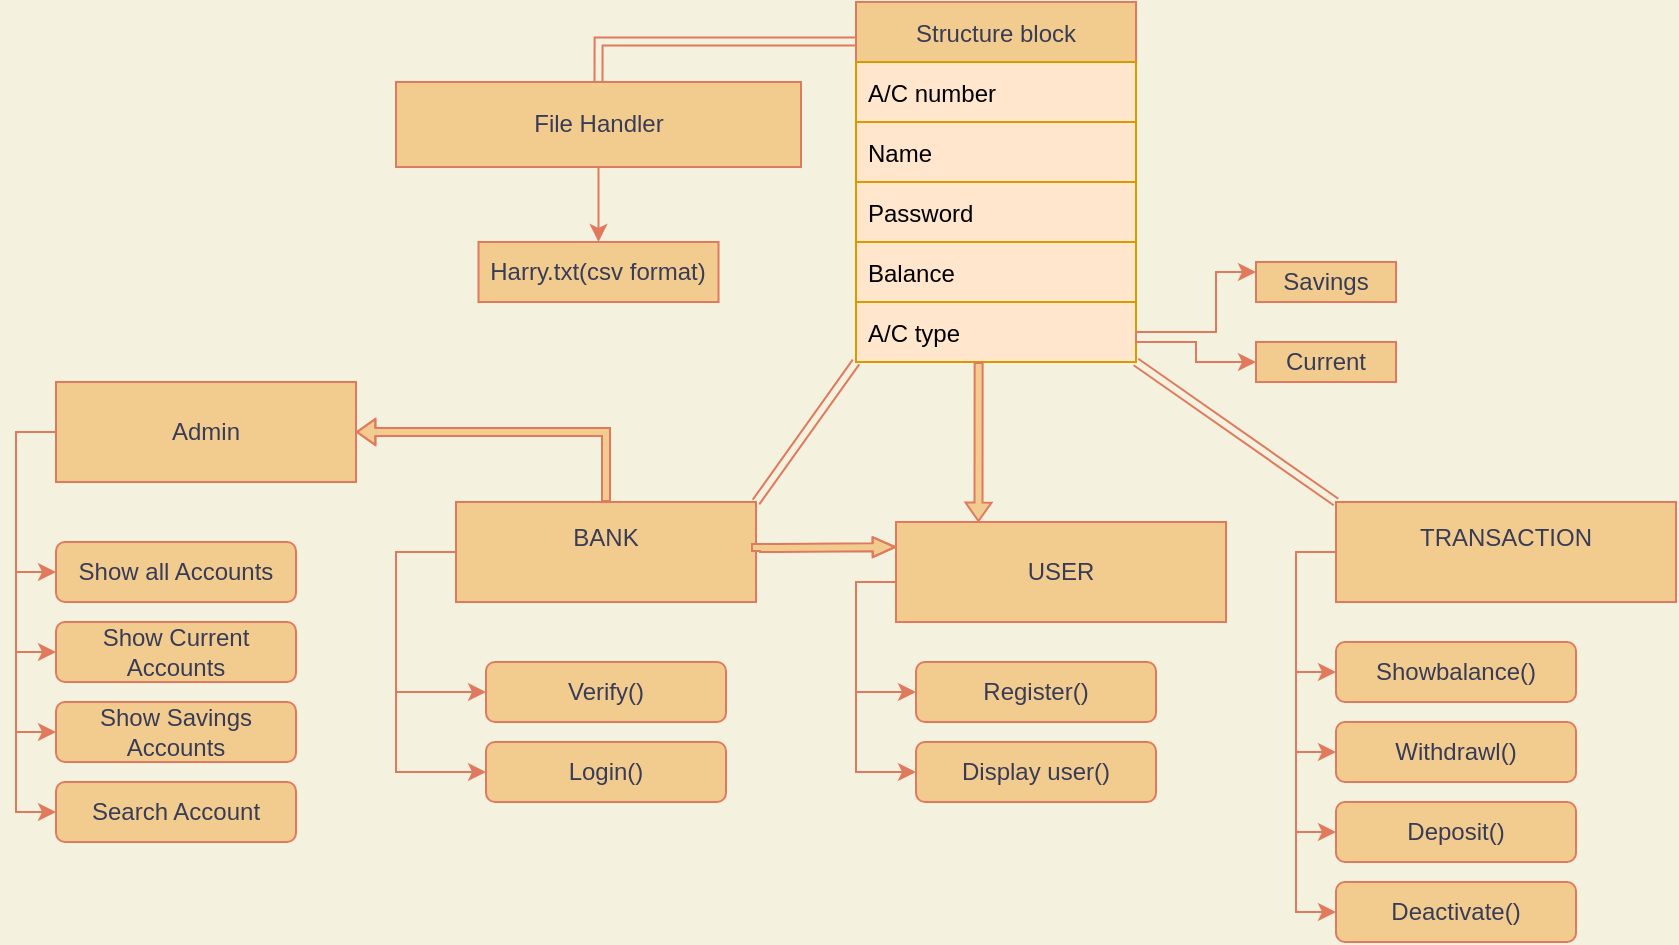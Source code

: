 <mxfile version="20.4.0" type="device" pages="3"><diagram id="QfgDR5w0z5No59B2IELD" name="Page-1"><mxGraphModel dx="2958" dy="1747" grid="1" gridSize="10" guides="1" tooltips="1" connect="1" arrows="1" fold="1" page="1" pageScale="1" pageWidth="1920" pageHeight="1200" background="#F4F1DE" math="0" shadow="0"><root><mxCell id="0"/><mxCell id="1" parent="0"/><mxCell id="abQ3fPHqKsDS61fsT4_w-21" style="edgeStyle=orthogonalEdgeStyle;rounded=0;orthogonalLoop=1;jettySize=auto;html=1;exitX=0;exitY=0.5;exitDx=0;exitDy=0;entryX=0;entryY=0.5;entryDx=0;entryDy=0;labelBackgroundColor=#F4F1DE;strokeColor=#E07A5F;fontColor=#393C56;" parent="1" source="2VpIAgY2lfBcZk4sxMf2-1" target="2VpIAgY2lfBcZk4sxMf2-10" edge="1"><mxGeometry relative="1" as="geometry"><Array as="points"><mxPoint x="-350" y="240"/><mxPoint x="-370" y="240"/><mxPoint x="-370" y="295"/></Array></mxGeometry></mxCell><mxCell id="abQ3fPHqKsDS61fsT4_w-22" style="edgeStyle=orthogonalEdgeStyle;rounded=0;orthogonalLoop=1;jettySize=auto;html=1;entryX=0;entryY=0.5;entryDx=0;entryDy=0;labelBackgroundColor=#F4F1DE;strokeColor=#E07A5F;fontColor=#393C56;" parent="1" source="2VpIAgY2lfBcZk4sxMf2-1" target="2VpIAgY2lfBcZk4sxMf2-11" edge="1"><mxGeometry relative="1" as="geometry"><mxPoint x="-350" y="350" as="targetPoint"/><Array as="points"><mxPoint x="-370" y="240"/><mxPoint x="-370" y="335"/></Array></mxGeometry></mxCell><mxCell id="2VpIAgY2lfBcZk4sxMf2-1" value="USER" style="rounded=0;whiteSpace=wrap;html=1;fillColor=#F2CC8F;strokeColor=#E07A5F;fontColor=#393C56;" parent="1" vertex="1"><mxGeometry x="-350" y="210" width="165" height="50" as="geometry"/></mxCell><mxCell id="abQ3fPHqKsDS61fsT4_w-19" style="edgeStyle=none;rounded=0;orthogonalLoop=1;jettySize=auto;html=1;entryX=0;entryY=0.5;entryDx=0;entryDy=0;labelBackgroundColor=#F4F1DE;strokeColor=#E07A5F;fontColor=#393C56;" parent="1" source="2VpIAgY2lfBcZk4sxMf2-2" target="2VpIAgY2lfBcZk4sxMf2-4" edge="1"><mxGeometry relative="1" as="geometry"><Array as="points"><mxPoint x="-600" y="225"/><mxPoint x="-600" y="295"/></Array></mxGeometry></mxCell><mxCell id="abQ3fPHqKsDS61fsT4_w-20" style="edgeStyle=none;rounded=0;orthogonalLoop=1;jettySize=auto;html=1;entryX=0;entryY=0.5;entryDx=0;entryDy=0;labelBackgroundColor=#F4F1DE;strokeColor=#E07A5F;fontColor=#393C56;" parent="1" source="2VpIAgY2lfBcZk4sxMf2-2" target="2VpIAgY2lfBcZk4sxMf2-5" edge="1"><mxGeometry relative="1" as="geometry"><mxPoint x="-640" y="230" as="targetPoint"/><Array as="points"><mxPoint x="-600" y="225"/><mxPoint x="-600" y="335"/></Array></mxGeometry></mxCell><mxCell id="2ResRqxSdnhPIUBVfk8q-17" style="edgeStyle=orthogonalEdgeStyle;shape=flexArrow;rounded=0;orthogonalLoop=1;jettySize=auto;html=1;exitX=0.5;exitY=0;exitDx=0;exitDy=0;strokeColor=#E07A5F;fontColor=#393C56;fillColor=#F2CC8F;entryX=1;entryY=0.5;entryDx=0;entryDy=0;width=4;endSize=2.73;endWidth=8;" parent="1" source="2VpIAgY2lfBcZk4sxMf2-2" target="2ResRqxSdnhPIUBVfk8q-18" edge="1"><mxGeometry relative="1" as="geometry"><mxPoint x="-590" y="180" as="targetPoint"/><Array as="points"><mxPoint x="-495" y="165"/></Array></mxGeometry></mxCell><mxCell id="2VpIAgY2lfBcZk4sxMf2-2" value="BANK&lt;br&gt;&lt;br&gt;" style="rounded=0;whiteSpace=wrap;html=1;fillColor=#F2CC8F;strokeColor=#E07A5F;fontColor=#393C56;" parent="1" vertex="1"><mxGeometry x="-570" y="200" width="150" height="50" as="geometry"/></mxCell><mxCell id="2ResRqxSdnhPIUBVfk8q-10" style="edgeStyle=orthogonalEdgeStyle;rounded=0;orthogonalLoop=1;jettySize=auto;html=1;entryX=0;entryY=0.5;entryDx=0;entryDy=0;strokeColor=#E07A5F;fontColor=#393C56;fillColor=#F2CC8F;" parent="1" source="2VpIAgY2lfBcZk4sxMf2-3" target="2VpIAgY2lfBcZk4sxMf2-9" edge="1"><mxGeometry relative="1" as="geometry"><Array as="points"><mxPoint x="-150" y="225"/><mxPoint x="-150" y="405"/></Array></mxGeometry></mxCell><mxCell id="2ResRqxSdnhPIUBVfk8q-11" style="edgeStyle=orthogonalEdgeStyle;rounded=0;orthogonalLoop=1;jettySize=auto;html=1;entryX=0;entryY=0.5;entryDx=0;entryDy=0;strokeColor=#E07A5F;fontColor=#393C56;fillColor=#F2CC8F;" parent="1" source="2VpIAgY2lfBcZk4sxMf2-3" target="2VpIAgY2lfBcZk4sxMf2-6" edge="1"><mxGeometry relative="1" as="geometry"><Array as="points"><mxPoint x="-150" y="225"/><mxPoint x="-150" y="285"/></Array></mxGeometry></mxCell><mxCell id="2ResRqxSdnhPIUBVfk8q-12" style="edgeStyle=orthogonalEdgeStyle;rounded=0;orthogonalLoop=1;jettySize=auto;html=1;entryX=0;entryY=0.5;entryDx=0;entryDy=0;strokeColor=#E07A5F;fontColor=#393C56;fillColor=#F2CC8F;" parent="1" source="2VpIAgY2lfBcZk4sxMf2-3" target="2VpIAgY2lfBcZk4sxMf2-7" edge="1"><mxGeometry relative="1" as="geometry"><Array as="points"><mxPoint x="-150" y="225"/><mxPoint x="-150" y="325"/></Array></mxGeometry></mxCell><mxCell id="2ResRqxSdnhPIUBVfk8q-13" style="edgeStyle=orthogonalEdgeStyle;rounded=0;orthogonalLoop=1;jettySize=auto;html=1;entryX=0;entryY=0.5;entryDx=0;entryDy=0;strokeColor=#E07A5F;fontColor=#393C56;fillColor=#F2CC8F;" parent="1" source="2VpIAgY2lfBcZk4sxMf2-3" target="2VpIAgY2lfBcZk4sxMf2-8" edge="1"><mxGeometry relative="1" as="geometry"><Array as="points"><mxPoint x="-150" y="225"/><mxPoint x="-150" y="365"/></Array></mxGeometry></mxCell><mxCell id="2VpIAgY2lfBcZk4sxMf2-3" value="TRANSACTION&lt;br&gt;&lt;br&gt;" style="rounded=0;whiteSpace=wrap;html=1;fillColor=#F2CC8F;strokeColor=#E07A5F;fontColor=#393C56;" parent="1" vertex="1"><mxGeometry x="-130" y="200" width="170" height="50" as="geometry"/></mxCell><mxCell id="2VpIAgY2lfBcZk4sxMf2-4" value="Verify()" style="rounded=1;whiteSpace=wrap;html=1;fillColor=#F2CC8F;strokeColor=#E07A5F;fontColor=#393C56;" parent="1" vertex="1"><mxGeometry x="-555" y="280" width="120" height="30" as="geometry"/></mxCell><mxCell id="2VpIAgY2lfBcZk4sxMf2-5" value="Login()" style="rounded=1;whiteSpace=wrap;html=1;fillColor=#F2CC8F;strokeColor=#E07A5F;fontColor=#393C56;" parent="1" vertex="1"><mxGeometry x="-555" y="320" width="120" height="30" as="geometry"/></mxCell><mxCell id="2VpIAgY2lfBcZk4sxMf2-6" value="Showbalance()" style="rounded=1;whiteSpace=wrap;html=1;fillColor=#F2CC8F;strokeColor=#E07A5F;fontColor=#393C56;" parent="1" vertex="1"><mxGeometry x="-130" y="270" width="120" height="30" as="geometry"/></mxCell><mxCell id="2VpIAgY2lfBcZk4sxMf2-7" value="Withdrawl()" style="rounded=1;whiteSpace=wrap;html=1;fillColor=#F2CC8F;strokeColor=#E07A5F;fontColor=#393C56;" parent="1" vertex="1"><mxGeometry x="-130" y="310" width="120" height="30" as="geometry"/></mxCell><mxCell id="2VpIAgY2lfBcZk4sxMf2-8" value="Deposit()" style="rounded=1;whiteSpace=wrap;html=1;fillColor=#F2CC8F;strokeColor=#E07A5F;fontColor=#393C56;" parent="1" vertex="1"><mxGeometry x="-130" y="350" width="120" height="30" as="geometry"/></mxCell><mxCell id="2VpIAgY2lfBcZk4sxMf2-9" value="Deactivate()" style="rounded=1;whiteSpace=wrap;html=1;fillColor=#F2CC8F;strokeColor=#E07A5F;fontColor=#393C56;" parent="1" vertex="1"><mxGeometry x="-130" y="390" width="120" height="30" as="geometry"/></mxCell><mxCell id="2VpIAgY2lfBcZk4sxMf2-10" value="Register()" style="rounded=1;whiteSpace=wrap;html=1;fillColor=#F2CC8F;strokeColor=#E07A5F;fontColor=#393C56;" parent="1" vertex="1"><mxGeometry x="-340" y="280" width="120" height="30" as="geometry"/></mxCell><mxCell id="2VpIAgY2lfBcZk4sxMf2-11" value="Display user()" style="shape=rectangle;rounded=1;whiteSpace=wrap;html=1;fillColor=#F2CC8F;strokeColor=#E07A5F;fontColor=#393C56;" parent="1" vertex="1"><mxGeometry x="-340" y="320" width="120" height="30" as="geometry"/></mxCell><mxCell id="abQ3fPHqKsDS61fsT4_w-15" value="" style="shape=link;html=1;rounded=0;exitX=1;exitY=0;exitDx=0;exitDy=0;labelBackgroundColor=#F4F1DE;strokeColor=#E07A5F;fontColor=#393C56;entryX=0;entryY=1;entryDx=0;entryDy=0;entryPerimeter=0;" parent="1" source="2VpIAgY2lfBcZk4sxMf2-2" target="abQ3fPHqKsDS61fsT4_w-47" edge="1"><mxGeometry width="100" relative="1" as="geometry"><mxPoint x="-480" y="170" as="sourcePoint"/><mxPoint x="-345.897" y="60" as="targetPoint"/></mxGeometry></mxCell><mxCell id="abQ3fPHqKsDS61fsT4_w-16" value="" style="shape=link;html=1;rounded=0;entryX=0;entryY=0;entryDx=0;entryDy=0;labelBackgroundColor=#F4F1DE;strokeColor=#E07A5F;fontColor=#393C56;" parent="1" target="2VpIAgY2lfBcZk4sxMf2-3" edge="1"><mxGeometry width="100" relative="1" as="geometry"><mxPoint x="-230" y="130" as="sourcePoint"/><mxPoint x="-300" y="190" as="targetPoint"/></mxGeometry></mxCell><mxCell id="abQ3fPHqKsDS61fsT4_w-28" value="Structure block" style="swimlane;fontStyle=0;childLayout=stackLayout;horizontal=1;startSize=30;horizontalStack=0;resizeParent=1;resizeParentMax=0;resizeLast=0;collapsible=1;marginBottom=0;strokeColor=#E07A5F;fontColor=#393C56;fillColor=#F2CC8F;" parent="1" vertex="1"><mxGeometry x="-370" y="-50" width="140" height="180" as="geometry"><mxRectangle x="-260" y="-20" width="120" height="30" as="alternateBounds"/></mxGeometry></mxCell><mxCell id="abQ3fPHqKsDS61fsT4_w-29" value="A/C number" style="text;strokeColor=#d79b00;fillColor=#ffe6cc;align=left;verticalAlign=middle;spacingLeft=4;spacingRight=4;overflow=hidden;points=[[0,0.5],[1,0.5]];portConstraint=eastwest;rotatable=0;strokeWidth=1;" parent="abQ3fPHqKsDS61fsT4_w-28" vertex="1"><mxGeometry y="30" width="140" height="30" as="geometry"/></mxCell><mxCell id="abQ3fPHqKsDS61fsT4_w-30" value="Name" style="text;align=left;verticalAlign=middle;spacingLeft=4;spacingRight=4;overflow=hidden;points=[[0,0.5],[1,0.5]];portConstraint=eastwest;rotatable=0;strokeColor=#d79b00;fillColor=#ffe6cc;" parent="abQ3fPHqKsDS61fsT4_w-28" vertex="1"><mxGeometry y="60" width="140" height="30" as="geometry"/></mxCell><mxCell id="abQ3fPHqKsDS61fsT4_w-31" value="Password" style="text;align=left;verticalAlign=middle;spacingLeft=4;spacingRight=4;overflow=hidden;points=[[0,0.5],[1,0.5]];portConstraint=eastwest;rotatable=0;strokeColor=#d79b00;fillColor=#ffe6cc;" parent="abQ3fPHqKsDS61fsT4_w-28" vertex="1"><mxGeometry y="90" width="140" height="30" as="geometry"/></mxCell><mxCell id="abQ3fPHqKsDS61fsT4_w-46" value="Balance" style="text;align=left;verticalAlign=middle;spacingLeft=4;spacingRight=4;overflow=hidden;points=[[0,0.5],[1,0.5]];portConstraint=eastwest;rotatable=0;strokeColor=#d79b00;fillColor=#ffe6cc;" parent="abQ3fPHqKsDS61fsT4_w-28" vertex="1"><mxGeometry y="120" width="140" height="30" as="geometry"/></mxCell><mxCell id="abQ3fPHqKsDS61fsT4_w-47" value="A/C type" style="text;align=left;verticalAlign=middle;spacingLeft=4;spacingRight=4;overflow=hidden;points=[[0,0.5],[1,0.5]];portConstraint=eastwest;rotatable=0;strokeWidth=1;strokeColor=#d79b00;fillColor=#ffe6cc;glass=0;gradientColor=none;gradientDirection=north;fillStyle=auto;" parent="abQ3fPHqKsDS61fsT4_w-28" vertex="1"><mxGeometry y="150" width="140" height="30" as="geometry"/></mxCell><mxCell id="abQ3fPHqKsDS61fsT4_w-48" style="edgeStyle=orthogonalEdgeStyle;rounded=0;orthogonalLoop=1;jettySize=auto;html=1;strokeColor=#E07A5F;fontColor=#393C56;fillColor=#F2CC8F;labelBackgroundColor=#F4F1DE;" parent="1" source="abQ3fPHqKsDS61fsT4_w-47" target="abQ3fPHqKsDS61fsT4_w-49" edge="1"><mxGeometry relative="1" as="geometry"><mxPoint x="-100" y="30" as="targetPoint"/><Array as="points"><mxPoint x="-190" y="115"/><mxPoint x="-190" y="85"/></Array></mxGeometry></mxCell><mxCell id="abQ3fPHqKsDS61fsT4_w-49" value="Savings" style="rounded=0;whiteSpace=wrap;html=1;strokeColor=#E07A5F;fontColor=#393C56;fillColor=#F2CC8F;" parent="1" vertex="1"><mxGeometry x="-170" y="80" width="70" height="20" as="geometry"/></mxCell><mxCell id="abQ3fPHqKsDS61fsT4_w-50" style="edgeStyle=orthogonalEdgeStyle;rounded=0;orthogonalLoop=1;jettySize=auto;html=1;exitX=1;exitY=0.5;exitDx=0;exitDy=0;strokeColor=#E07A5F;fontColor=#393C56;fillColor=#F2CC8F;labelBackgroundColor=#F4F1DE;entryX=0;entryY=0.5;entryDx=0;entryDy=0;" parent="1" source="abQ3fPHqKsDS61fsT4_w-47" target="abQ3fPHqKsDS61fsT4_w-51" edge="1"><mxGeometry relative="1" as="geometry"><mxPoint x="-150" y="140" as="targetPoint"/><Array as="points"><mxPoint x="-230" y="120"/><mxPoint x="-200" y="120"/><mxPoint x="-200" y="130"/></Array></mxGeometry></mxCell><mxCell id="abQ3fPHqKsDS61fsT4_w-51" value="Current" style="rounded=0;whiteSpace=wrap;html=1;strokeColor=#E07A5F;fontColor=#393C56;fillColor=#F2CC8F;" parent="1" vertex="1"><mxGeometry x="-170" y="120" width="70" height="20" as="geometry"/></mxCell><mxCell id="2ResRqxSdnhPIUBVfk8q-7" style="shape=link;rounded=0;orthogonalLoop=1;jettySize=auto;html=1;entryX=0;entryY=0.11;entryDx=0;entryDy=0;entryPerimeter=0;strokeColor=#E07A5F;fontColor=#393C56;fillColor=#F2CC8F;labelBackgroundColor=#F4F1DE;exitX=0.5;exitY=0;exitDx=0;exitDy=0;edgeStyle=orthogonalEdgeStyle;" parent="1" source="2ResRqxSdnhPIUBVfk8q-2" target="abQ3fPHqKsDS61fsT4_w-28" edge="1"><mxGeometry relative="1" as="geometry"><Array as="points"><mxPoint x="-499" y="-30"/></Array><mxPoint x="-510" y="-30" as="sourcePoint"/></mxGeometry></mxCell><mxCell id="2ResRqxSdnhPIUBVfk8q-9" style="edgeStyle=orthogonalEdgeStyle;rounded=0;orthogonalLoop=1;jettySize=auto;html=1;entryX=0.5;entryY=0;entryDx=0;entryDy=0;strokeColor=#E07A5F;fontColor=#393C56;fillColor=#F2CC8F;" parent="1" source="2ResRqxSdnhPIUBVfk8q-2" target="2ResRqxSdnhPIUBVfk8q-4" edge="1"><mxGeometry relative="1" as="geometry"/></mxCell><mxCell id="2ResRqxSdnhPIUBVfk8q-2" value="File Handler" style="rounded=0;whiteSpace=wrap;html=1;fillColor=#F2CC8F;strokeColor=#E07A5F;fontColor=#393C56;" parent="1" vertex="1"><mxGeometry x="-600" y="-10" width="202.5" height="42.5" as="geometry"/></mxCell><mxCell id="2ResRqxSdnhPIUBVfk8q-4" value="Harry.txt(csv format)" style="rounded=0;whiteSpace=wrap;html=1;strokeColor=#E07A5F;fontColor=#393C56;fillColor=#F2CC8F;" parent="1" vertex="1"><mxGeometry x="-558.75" y="70" width="120" height="30" as="geometry"/></mxCell><mxCell id="2ResRqxSdnhPIUBVfk8q-25" style="edgeStyle=orthogonalEdgeStyle;rounded=0;orthogonalLoop=1;jettySize=auto;html=1;exitX=0;exitY=0.5;exitDx=0;exitDy=0;entryX=0;entryY=0.5;entryDx=0;entryDy=0;strokeColor=#E07A5F;fontColor=#393C56;fillColor=#F2CC8F;" parent="1" source="2ResRqxSdnhPIUBVfk8q-18" target="2ResRqxSdnhPIUBVfk8q-21" edge="1"><mxGeometry relative="1" as="geometry"/></mxCell><mxCell id="2ResRqxSdnhPIUBVfk8q-26" style="edgeStyle=orthogonalEdgeStyle;rounded=0;orthogonalLoop=1;jettySize=auto;html=1;entryX=0;entryY=0.5;entryDx=0;entryDy=0;strokeColor=#E07A5F;fontColor=#393C56;fillColor=#F2CC8F;" parent="1" source="2ResRqxSdnhPIUBVfk8q-18" target="2ResRqxSdnhPIUBVfk8q-22" edge="1"><mxGeometry relative="1" as="geometry"><Array as="points"><mxPoint x="-790" y="165"/><mxPoint x="-790" y="275"/></Array></mxGeometry></mxCell><mxCell id="2ResRqxSdnhPIUBVfk8q-27" style="edgeStyle=orthogonalEdgeStyle;rounded=0;orthogonalLoop=1;jettySize=auto;html=1;entryX=0;entryY=0.5;entryDx=0;entryDy=0;strokeColor=#E07A5F;fontColor=#393C56;fillColor=#F2CC8F;" parent="1" source="2ResRqxSdnhPIUBVfk8q-18" target="2ResRqxSdnhPIUBVfk8q-23" edge="1"><mxGeometry relative="1" as="geometry"><Array as="points"><mxPoint x="-790" y="165"/><mxPoint x="-790" y="315"/></Array></mxGeometry></mxCell><mxCell id="2ResRqxSdnhPIUBVfk8q-28" style="edgeStyle=orthogonalEdgeStyle;rounded=0;orthogonalLoop=1;jettySize=auto;html=1;entryX=0;entryY=0.5;entryDx=0;entryDy=0;strokeColor=#E07A5F;fontColor=#393C56;fillColor=#F2CC8F;" parent="1" source="2ResRqxSdnhPIUBVfk8q-18" target="2ResRqxSdnhPIUBVfk8q-24" edge="1"><mxGeometry relative="1" as="geometry"><Array as="points"><mxPoint x="-790" y="165"/><mxPoint x="-790" y="355"/></Array></mxGeometry></mxCell><mxCell id="2ResRqxSdnhPIUBVfk8q-18" value="Admin" style="rounded=0;whiteSpace=wrap;html=1;strokeColor=#E07A5F;fontColor=#393C56;fillColor=#F2CC8F;" parent="1" vertex="1"><mxGeometry x="-770" y="140" width="150" height="50" as="geometry"/></mxCell><mxCell id="2ResRqxSdnhPIUBVfk8q-21" value="Show all Accounts" style="rounded=1;whiteSpace=wrap;html=1;strokeColor=#E07A5F;fontColor=#393C56;fillColor=#F2CC8F;" parent="1" vertex="1"><mxGeometry x="-770" y="220" width="120" height="30" as="geometry"/></mxCell><mxCell id="2ResRqxSdnhPIUBVfk8q-22" value="Show Current Accounts" style="rounded=1;whiteSpace=wrap;html=1;strokeColor=#E07A5F;fontColor=#393C56;fillColor=#F2CC8F;" parent="1" vertex="1"><mxGeometry x="-770" y="260" width="120" height="30" as="geometry"/></mxCell><mxCell id="2ResRqxSdnhPIUBVfk8q-23" value="Show Savings Accounts" style="rounded=1;whiteSpace=wrap;html=1;strokeColor=#E07A5F;fontColor=#393C56;fillColor=#F2CC8F;" parent="1" vertex="1"><mxGeometry x="-770" y="300" width="120" height="30" as="geometry"/></mxCell><mxCell id="2ResRqxSdnhPIUBVfk8q-24" value="Search Account" style="rounded=1;whiteSpace=wrap;html=1;strokeColor=#E07A5F;fontColor=#393C56;fillColor=#F2CC8F;" parent="1" vertex="1"><mxGeometry x="-770" y="340" width="120" height="30" as="geometry"/></mxCell><mxCell id="epSouBTX8qyDpxSS5RX8-2" style="edgeStyle=orthogonalEdgeStyle;shape=flexArrow;rounded=0;orthogonalLoop=1;jettySize=auto;html=1;strokeColor=#E07A5F;fontColor=#393C56;fillColor=#F2CC8F;entryX=0;entryY=0.25;entryDx=0;entryDy=0;width=4;endSize=3.39;endWidth=5;exitX=1;exitY=0.5;exitDx=0;exitDy=0;" parent="1" source="2VpIAgY2lfBcZk4sxMf2-2" target="2VpIAgY2lfBcZk4sxMf2-1" edge="1"><mxGeometry relative="1" as="geometry"><mxPoint x="-522.5" y="410" as="targetPoint"/><Array as="points"><mxPoint x="-420" y="223"/><mxPoint x="-410" y="223"/></Array><mxPoint x="-430" y="223" as="sourcePoint"/></mxGeometry></mxCell><mxCell id="epSouBTX8qyDpxSS5RX8-5" style="edgeStyle=orthogonalEdgeStyle;shape=flexArrow;rounded=0;orthogonalLoop=1;jettySize=auto;html=1;strokeColor=#E07A5F;fontColor=#393C56;fillColor=#F2CC8F;entryX=0.25;entryY=0;entryDx=0;entryDy=0;width=4;endSize=2.73;endWidth=8;exitX=0.438;exitY=1;exitDx=0;exitDy=0;exitPerimeter=0;" parent="1" source="abQ3fPHqKsDS61fsT4_w-47" target="2VpIAgY2lfBcZk4sxMf2-1" edge="1"><mxGeometry relative="1" as="geometry"><mxPoint x="-860" y="60" as="targetPoint"/><Array as="points"/><mxPoint x="-290" y="170" as="sourcePoint"/></mxGeometry></mxCell></root></mxGraphModel></diagram><diagram id="MjIy9stSz2LK4jqqJ2JZ" name="Page-2"><mxGraphModel dx="2958" dy="1747" grid="1" gridSize="10" guides="1" tooltips="1" connect="1" arrows="1" fold="1" page="1" pageScale="1" pageWidth="1920" pageHeight="1200" background="#DAD2D8" math="0" shadow="0"><root><mxCell id="0"/><mxCell id="1" parent="0"/><mxCell id="PjGxTymGWGZ8W_fpK_3r-1" style="edgeStyle=orthogonalEdgeStyle;orthogonalLoop=1;jettySize=auto;html=1;exitX=-0.005;exitY=0.601;exitDx=0;exitDy=0;entryX=0;entryY=0.5;entryDx=0;entryDy=0;labelBackgroundColor=#DAD2D8;strokeColor=#A8201A;fontColor=#143642;rounded=0;curved=1;exitPerimeter=0;" parent="1" source="PjGxTymGWGZ8W_fpK_3r-3" target="PjGxTymGWGZ8W_fpK_3r-19" edge="1"><mxGeometry relative="1" as="geometry"><Array as="points"><mxPoint x="-360" y="230"/><mxPoint x="-360" y="285"/></Array></mxGeometry></mxCell><mxCell id="PjGxTymGWGZ8W_fpK_3r-2" style="edgeStyle=orthogonalEdgeStyle;orthogonalLoop=1;jettySize=auto;html=1;entryX=0;entryY=0.5;entryDx=0;entryDy=0;labelBackgroundColor=#DAD2D8;strokeColor=#A8201A;fontColor=#143642;rounded=0;curved=1;exitX=-0.012;exitY=0.595;exitDx=0;exitDy=0;exitPerimeter=0;" parent="1" source="PjGxTymGWGZ8W_fpK_3r-3" target="PjGxTymGWGZ8W_fpK_3r-20" edge="1"><mxGeometry relative="1" as="geometry"><mxPoint x="-340" y="340" as="targetPoint"/><Array as="points"><mxPoint x="-360" y="230"/><mxPoint x="-360" y="325"/></Array><mxPoint x="-370" y="240" as="sourcePoint"/></mxGeometry></mxCell><mxCell id="PjGxTymGWGZ8W_fpK_3r-3" value="USER" style="whiteSpace=wrap;html=1;fillColor=#FAE5C7;strokeColor=#0F8B8D;fontColor=#143642;" parent="1" vertex="1"><mxGeometry x="-340" y="200" width="165" height="50" as="geometry"/></mxCell><mxCell id="PjGxTymGWGZ8W_fpK_3r-4" style="edgeStyle=none;orthogonalLoop=1;jettySize=auto;html=1;entryX=0;entryY=0.5;entryDx=0;entryDy=0;labelBackgroundColor=#DAD2D8;strokeColor=#A8201A;fontColor=#143642;rounded=0;curved=1;" parent="1" source="PjGxTymGWGZ8W_fpK_3r-7" target="PjGxTymGWGZ8W_fpK_3r-13" edge="1"><mxGeometry relative="1" as="geometry"><Array as="points"><mxPoint x="-590" y="215"/><mxPoint x="-590" y="285"/></Array></mxGeometry></mxCell><mxCell id="PjGxTymGWGZ8W_fpK_3r-5" style="edgeStyle=none;orthogonalLoop=1;jettySize=auto;html=1;entryX=0;entryY=0.5;entryDx=0;entryDy=0;labelBackgroundColor=#DAD2D8;strokeColor=#A8201A;fontColor=#143642;rounded=0;curved=1;" parent="1" source="PjGxTymGWGZ8W_fpK_3r-7" target="PjGxTymGWGZ8W_fpK_3r-14" edge="1"><mxGeometry relative="1" as="geometry"><mxPoint x="-630" y="220" as="targetPoint"/><Array as="points"><mxPoint x="-590" y="215"/><mxPoint x="-590" y="325"/></Array></mxGeometry></mxCell><mxCell id="PjGxTymGWGZ8W_fpK_3r-6" style="edgeStyle=orthogonalEdgeStyle;shape=flexArrow;orthogonalLoop=1;jettySize=auto;html=1;exitX=0.5;exitY=0;exitDx=0;exitDy=0;strokeColor=#A8201A;fontColor=#143642;fillColor=#FAE5C7;entryX=1;entryY=0.5;entryDx=0;entryDy=0;width=4;endSize=2.73;endWidth=8;labelBackgroundColor=#DAD2D8;rounded=0;curved=1;" parent="1" source="PjGxTymGWGZ8W_fpK_3r-7" target="PjGxTymGWGZ8W_fpK_3r-41" edge="1"><mxGeometry relative="1" as="geometry"><mxPoint x="-580" y="170" as="targetPoint"/><Array as="points"><mxPoint x="-485" y="155"/></Array></mxGeometry></mxCell><mxCell id="PjGxTymGWGZ8W_fpK_3r-7" value="BANK&lt;br&gt;&lt;br&gt;" style="whiteSpace=wrap;html=1;fillColor=#FAE5C7;strokeColor=#0F8B8D;fontColor=#143642;" parent="1" vertex="1"><mxGeometry x="-560" y="200" width="150" height="50" as="geometry"/></mxCell><mxCell id="PjGxTymGWGZ8W_fpK_3r-8" style="edgeStyle=orthogonalEdgeStyle;orthogonalLoop=1;jettySize=auto;html=1;entryX=0;entryY=0.5;entryDx=0;entryDy=0;strokeColor=#A8201A;fontColor=#143642;fillColor=#FAE5C7;labelBackgroundColor=#DAD2D8;rounded=0;curved=1;" parent="1" source="PjGxTymGWGZ8W_fpK_3r-12" target="PjGxTymGWGZ8W_fpK_3r-18" edge="1"><mxGeometry relative="1" as="geometry"><Array as="points"><mxPoint x="-140" y="215"/><mxPoint x="-140" y="395"/></Array></mxGeometry></mxCell><mxCell id="PjGxTymGWGZ8W_fpK_3r-9" style="edgeStyle=orthogonalEdgeStyle;orthogonalLoop=1;jettySize=auto;html=1;entryX=0;entryY=0.5;entryDx=0;entryDy=0;strokeColor=#A8201A;fontColor=#143642;fillColor=#FAE5C7;labelBackgroundColor=#DAD2D8;rounded=0;curved=1;" parent="1" source="PjGxTymGWGZ8W_fpK_3r-12" target="PjGxTymGWGZ8W_fpK_3r-15" edge="1"><mxGeometry relative="1" as="geometry"><Array as="points"><mxPoint x="-140" y="215"/><mxPoint x="-140" y="275"/></Array></mxGeometry></mxCell><mxCell id="PjGxTymGWGZ8W_fpK_3r-10" style="edgeStyle=orthogonalEdgeStyle;orthogonalLoop=1;jettySize=auto;html=1;entryX=0;entryY=0.5;entryDx=0;entryDy=0;strokeColor=#A8201A;fontColor=#143642;fillColor=#FAE5C7;labelBackgroundColor=#DAD2D8;rounded=0;curved=1;" parent="1" source="PjGxTymGWGZ8W_fpK_3r-12" target="PjGxTymGWGZ8W_fpK_3r-16" edge="1"><mxGeometry relative="1" as="geometry"><Array as="points"><mxPoint x="-140" y="215"/><mxPoint x="-140" y="315"/></Array></mxGeometry></mxCell><mxCell id="PjGxTymGWGZ8W_fpK_3r-11" style="edgeStyle=orthogonalEdgeStyle;orthogonalLoop=1;jettySize=auto;html=1;entryX=0;entryY=0.5;entryDx=0;entryDy=0;strokeColor=#A8201A;fontColor=#143642;fillColor=#FAE5C7;labelBackgroundColor=#DAD2D8;rounded=0;curved=1;exitX=0;exitY=0.5;exitDx=0;exitDy=0;" parent="1" source="PjGxTymGWGZ8W_fpK_3r-12" target="PjGxTymGWGZ8W_fpK_3r-17" edge="1"><mxGeometry relative="1" as="geometry"/></mxCell><mxCell id="PjGxTymGWGZ8W_fpK_3r-12" value="TRANSACTION&lt;br&gt;&lt;br&gt;" style="whiteSpace=wrap;html=1;fillColor=#FAE5C7;strokeColor=#0F8B8D;fontColor=#143642;" parent="1" vertex="1"><mxGeometry x="-120" y="190" width="170" height="50" as="geometry"/></mxCell><mxCell id="PjGxTymGWGZ8W_fpK_3r-13" value="Verify()" style="whiteSpace=wrap;html=1;fillColor=#FAE5C7;strokeColor=#0F8B8D;fontColor=#143642;" parent="1" vertex="1"><mxGeometry x="-545" y="270" width="120" height="30" as="geometry"/></mxCell><mxCell id="PjGxTymGWGZ8W_fpK_3r-14" value="Login()" style="whiteSpace=wrap;html=1;fillColor=#FAE5C7;strokeColor=#0F8B8D;fontColor=#143642;" parent="1" vertex="1"><mxGeometry x="-545" y="310" width="120" height="30" as="geometry"/></mxCell><mxCell id="PjGxTymGWGZ8W_fpK_3r-15" value="Showbalance()" style="whiteSpace=wrap;html=1;fillColor=#FAE5C7;strokeColor=#0F8B8D;fontColor=#143642;" parent="1" vertex="1"><mxGeometry x="-120" y="260" width="120" height="30" as="geometry"/></mxCell><mxCell id="PjGxTymGWGZ8W_fpK_3r-16" value="Withdrawl()" style="whiteSpace=wrap;html=1;fillColor=#FAE5C7;strokeColor=#0F8B8D;fontColor=#143642;" parent="1" vertex="1"><mxGeometry x="-120" y="300" width="120" height="30" as="geometry"/></mxCell><mxCell id="PjGxTymGWGZ8W_fpK_3r-17" value="Deposit()" style="whiteSpace=wrap;html=1;fillColor=#FAE5C7;strokeColor=#0F8B8D;fontColor=#143642;" parent="1" vertex="1"><mxGeometry x="-120" y="340" width="120" height="30" as="geometry"/></mxCell><mxCell id="PjGxTymGWGZ8W_fpK_3r-18" value="Deactivate()" style="whiteSpace=wrap;html=1;fillColor=#FAE5C7;strokeColor=#0F8B8D;fontColor=#143642;" parent="1" vertex="1"><mxGeometry x="-120" y="380" width="120" height="30" as="geometry"/></mxCell><mxCell id="PjGxTymGWGZ8W_fpK_3r-19" value="Register()" style="whiteSpace=wrap;html=1;fillColor=#FAE5C7;strokeColor=#0F8B8D;fontColor=#143642;" parent="1" vertex="1"><mxGeometry x="-330" y="270" width="120" height="30" as="geometry"/></mxCell><mxCell id="PjGxTymGWGZ8W_fpK_3r-20" value="Display user()" style="shape=rectangle;whiteSpace=wrap;html=1;fillColor=#FAE5C7;strokeColor=#0F8B8D;fontColor=#143642;" parent="1" vertex="1"><mxGeometry x="-330" y="310" width="120" height="30" as="geometry"/></mxCell><mxCell id="PjGxTymGWGZ8W_fpK_3r-21" value="" style="shape=link;html=1;exitX=1;exitY=0;exitDx=0;exitDy=0;labelBackgroundColor=#DAD2D8;strokeColor=#A8201A;fontColor=#143642;entryX=0;entryY=1;entryDx=0;entryDy=0;entryPerimeter=0;rounded=0;curved=1;" parent="1" source="PjGxTymGWGZ8W_fpK_3r-7" target="PjGxTymGWGZ8W_fpK_3r-28" edge="1"><mxGeometry width="100" relative="1" as="geometry"><mxPoint x="-470" y="160" as="sourcePoint"/><mxPoint x="-335.897" y="50" as="targetPoint"/></mxGeometry></mxCell><mxCell id="PjGxTymGWGZ8W_fpK_3r-22" value="" style="shape=link;html=1;entryX=0;entryY=0;entryDx=0;entryDy=0;labelBackgroundColor=#DAD2D8;strokeColor=#A8201A;fontColor=#143642;rounded=0;curved=1;" parent="1" target="PjGxTymGWGZ8W_fpK_3r-12" edge="1"><mxGeometry width="100" relative="1" as="geometry"><mxPoint x="-220" y="120" as="sourcePoint"/><mxPoint x="-290" y="180" as="targetPoint"/></mxGeometry></mxCell><mxCell id="PjGxTymGWGZ8W_fpK_3r-23" value="Structure block" style="swimlane;fontStyle=0;childLayout=stackLayout;horizontal=1;startSize=30;horizontalStack=0;resizeParent=1;resizeParentMax=0;resizeLast=0;collapsible=1;marginBottom=0;strokeColor=#0F8B8D;fontColor=#143642;fillColor=#FAE5C7;" parent="1" vertex="1"><mxGeometry x="-360" y="-60" width="140" height="180" as="geometry"><mxRectangle x="140" y="10" width="120" height="30" as="alternateBounds"/></mxGeometry></mxCell><mxCell id="PjGxTymGWGZ8W_fpK_3r-24" value="A/C number" style="text;strokeColor=#d6b656;fillColor=#fff2cc;align=left;verticalAlign=middle;spacingLeft=4;spacingRight=4;overflow=hidden;points=[[0,0.5],[1,0.5]];portConstraint=eastwest;rotatable=0;" parent="PjGxTymGWGZ8W_fpK_3r-23" vertex="1"><mxGeometry y="30" width="140" height="30" as="geometry"/></mxCell><mxCell id="PjGxTymGWGZ8W_fpK_3r-25" value="Name" style="text;align=left;verticalAlign=middle;spacingLeft=4;spacingRight=4;overflow=hidden;points=[[0,0.5],[1,0.5]];portConstraint=eastwest;rotatable=0;strokeColor=#d6b656;fillColor=#fff2cc;" parent="PjGxTymGWGZ8W_fpK_3r-23" vertex="1"><mxGeometry y="60" width="140" height="30" as="geometry"/></mxCell><mxCell id="PjGxTymGWGZ8W_fpK_3r-26" value="Password" style="text;align=left;verticalAlign=middle;spacingLeft=4;spacingRight=4;overflow=hidden;points=[[0,0.5],[1,0.5]];portConstraint=eastwest;rotatable=0;strokeColor=#d6b656;fillColor=#fff2cc;" parent="PjGxTymGWGZ8W_fpK_3r-23" vertex="1"><mxGeometry y="90" width="140" height="30" as="geometry"/></mxCell><mxCell id="PjGxTymGWGZ8W_fpK_3r-27" value="Balance" style="text;align=left;verticalAlign=middle;spacingLeft=4;spacingRight=4;overflow=hidden;points=[[0,0.5],[1,0.5]];portConstraint=eastwest;rotatable=0;strokeColor=#d6b656;fillColor=#fff2cc;" parent="PjGxTymGWGZ8W_fpK_3r-23" vertex="1"><mxGeometry y="120" width="140" height="30" as="geometry"/></mxCell><mxCell id="PjGxTymGWGZ8W_fpK_3r-28" value="A/C type" style="text;align=left;verticalAlign=middle;spacingLeft=4;spacingRight=4;overflow=hidden;points=[[0,0.5],[1,0.5]];portConstraint=eastwest;rotatable=0;strokeWidth=1;strokeColor=#d6b656;fillColor=#fff2cc;" parent="PjGxTymGWGZ8W_fpK_3r-23" vertex="1"><mxGeometry y="150" width="140" height="30" as="geometry"/></mxCell><mxCell id="PjGxTymGWGZ8W_fpK_3r-29" style="edgeStyle=orthogonalEdgeStyle;orthogonalLoop=1;jettySize=auto;html=1;strokeColor=#A8201A;fontColor=#143642;fillColor=#FAE5C7;labelBackgroundColor=#DAD2D8;rounded=0;curved=1;" parent="1" source="PjGxTymGWGZ8W_fpK_3r-28" target="PjGxTymGWGZ8W_fpK_3r-30" edge="1"><mxGeometry relative="1" as="geometry"><mxPoint x="-90" y="20" as="targetPoint"/><Array as="points"><mxPoint x="-190" y="105"/><mxPoint x="-190" y="75"/></Array></mxGeometry></mxCell><mxCell id="PjGxTymGWGZ8W_fpK_3r-30" value="Savings" style="whiteSpace=wrap;html=1;strokeColor=#0F8B8D;fontColor=#143642;fillColor=#FAE5C7;" parent="1" vertex="1"><mxGeometry x="-160" y="70" width="70" height="20" as="geometry"/></mxCell><mxCell id="PjGxTymGWGZ8W_fpK_3r-31" style="edgeStyle=orthogonalEdgeStyle;orthogonalLoop=1;jettySize=auto;html=1;exitX=1;exitY=0.5;exitDx=0;exitDy=0;strokeColor=#A8201A;fontColor=#143642;fillColor=#FAE5C7;labelBackgroundColor=#DAD2D8;entryX=0;entryY=0.5;entryDx=0;entryDy=0;rounded=0;curved=1;" parent="1" source="PjGxTymGWGZ8W_fpK_3r-28" target="PjGxTymGWGZ8W_fpK_3r-32" edge="1"><mxGeometry relative="1" as="geometry"><mxPoint x="-140" y="130" as="targetPoint"/><Array as="points"><mxPoint x="-190" y="105"/><mxPoint x="-190" y="120"/></Array></mxGeometry></mxCell><mxCell id="PjGxTymGWGZ8W_fpK_3r-32" value="Current" style="whiteSpace=wrap;html=1;strokeColor=#0F8B8D;fontColor=#143642;fillColor=#FAE5C7;" parent="1" vertex="1"><mxGeometry x="-160" y="110" width="70" height="20" as="geometry"/></mxCell><mxCell id="PjGxTymGWGZ8W_fpK_3r-33" style="shape=link;orthogonalLoop=1;jettySize=auto;html=1;entryX=0;entryY=0.11;entryDx=0;entryDy=0;entryPerimeter=0;strokeColor=#A8201A;fontColor=#143642;fillColor=#FAE5C7;labelBackgroundColor=#DAD2D8;exitX=0.5;exitY=0;exitDx=0;exitDy=0;edgeStyle=orthogonalEdgeStyle;rounded=0;curved=1;" parent="1" source="PjGxTymGWGZ8W_fpK_3r-35" target="PjGxTymGWGZ8W_fpK_3r-23" edge="1"><mxGeometry relative="1" as="geometry"><Array as="points"><mxPoint x="-489" y="-40"/></Array><mxPoint x="-500" y="-40" as="sourcePoint"/></mxGeometry></mxCell><mxCell id="PjGxTymGWGZ8W_fpK_3r-34" style="edgeStyle=orthogonalEdgeStyle;orthogonalLoop=1;jettySize=auto;html=1;entryX=0.5;entryY=0;entryDx=0;entryDy=0;strokeColor=#A8201A;fontColor=#143642;fillColor=#FAE5C7;labelBackgroundColor=#DAD2D8;rounded=0;curved=1;" parent="1" source="PjGxTymGWGZ8W_fpK_3r-35" target="PjGxTymGWGZ8W_fpK_3r-36" edge="1"><mxGeometry relative="1" as="geometry"/></mxCell><mxCell id="PjGxTymGWGZ8W_fpK_3r-35" value="File Handler" style="whiteSpace=wrap;html=1;fillColor=#FAE5C7;strokeColor=#0F8B8D;fontColor=#143642;" parent="1" vertex="1"><mxGeometry x="-590" y="-20" width="202.5" height="42.5" as="geometry"/></mxCell><mxCell id="PjGxTymGWGZ8W_fpK_3r-36" value="Harry.txt(csv format)" style="whiteSpace=wrap;html=1;strokeColor=#0F8B8D;fontColor=#143642;fillColor=#FAE5C7;" parent="1" vertex="1"><mxGeometry x="-548.75" y="60" width="120" height="30" as="geometry"/></mxCell><mxCell id="PjGxTymGWGZ8W_fpK_3r-37" style="edgeStyle=orthogonalEdgeStyle;orthogonalLoop=1;jettySize=auto;html=1;exitX=0;exitY=0.5;exitDx=0;exitDy=0;entryX=0;entryY=0.5;entryDx=0;entryDy=0;strokeColor=#A8201A;fontColor=#143642;fillColor=#FAE5C7;labelBackgroundColor=#DAD2D8;rounded=0;curved=1;" parent="1" source="PjGxTymGWGZ8W_fpK_3r-41" target="PjGxTymGWGZ8W_fpK_3r-42" edge="1"><mxGeometry relative="1" as="geometry"/></mxCell><mxCell id="PjGxTymGWGZ8W_fpK_3r-38" style="edgeStyle=orthogonalEdgeStyle;orthogonalLoop=1;jettySize=auto;html=1;entryX=0;entryY=0.5;entryDx=0;entryDy=0;strokeColor=#A8201A;fontColor=#143642;fillColor=#FAE5C7;labelBackgroundColor=#DAD2D8;rounded=0;curved=1;" parent="1" source="PjGxTymGWGZ8W_fpK_3r-41" target="PjGxTymGWGZ8W_fpK_3r-43" edge="1"><mxGeometry relative="1" as="geometry"><Array as="points"><mxPoint x="-780" y="155"/><mxPoint x="-780" y="265"/></Array></mxGeometry></mxCell><mxCell id="PjGxTymGWGZ8W_fpK_3r-39" style="edgeStyle=orthogonalEdgeStyle;orthogonalLoop=1;jettySize=auto;html=1;entryX=0;entryY=0.5;entryDx=0;entryDy=0;strokeColor=#A8201A;fontColor=#143642;fillColor=#FAE5C7;labelBackgroundColor=#DAD2D8;rounded=0;curved=1;" parent="1" source="PjGxTymGWGZ8W_fpK_3r-41" target="PjGxTymGWGZ8W_fpK_3r-44" edge="1"><mxGeometry relative="1" as="geometry"><Array as="points"><mxPoint x="-780" y="155"/><mxPoint x="-780" y="305"/></Array></mxGeometry></mxCell><mxCell id="PjGxTymGWGZ8W_fpK_3r-40" style="edgeStyle=orthogonalEdgeStyle;orthogonalLoop=1;jettySize=auto;html=1;entryX=0;entryY=0.5;entryDx=0;entryDy=0;strokeColor=#A8201A;fontColor=#143642;fillColor=#FAE5C7;labelBackgroundColor=#DAD2D8;rounded=0;curved=1;" parent="1" source="PjGxTymGWGZ8W_fpK_3r-41" target="PjGxTymGWGZ8W_fpK_3r-45" edge="1"><mxGeometry relative="1" as="geometry"><Array as="points"><mxPoint x="-780" y="155"/><mxPoint x="-780" y="345"/></Array></mxGeometry></mxCell><mxCell id="PjGxTymGWGZ8W_fpK_3r-41" value="Admin" style="whiteSpace=wrap;html=1;strokeColor=#0F8B8D;fontColor=#143642;fillColor=#FAE5C7;" parent="1" vertex="1"><mxGeometry x="-760" y="130" width="150" height="50" as="geometry"/></mxCell><mxCell id="PjGxTymGWGZ8W_fpK_3r-42" value="Show all Accounts" style="whiteSpace=wrap;html=1;strokeColor=#0F8B8D;fontColor=#143642;fillColor=#FAE5C7;" parent="1" vertex="1"><mxGeometry x="-760" y="210" width="120" height="30" as="geometry"/></mxCell><mxCell id="PjGxTymGWGZ8W_fpK_3r-43" value="Show Current Accounts" style="whiteSpace=wrap;html=1;strokeColor=#0F8B8D;fontColor=#143642;fillColor=#FAE5C7;" parent="1" vertex="1"><mxGeometry x="-760" y="250" width="120" height="30" as="geometry"/></mxCell><mxCell id="PjGxTymGWGZ8W_fpK_3r-44" value="Show Savings Accounts" style="whiteSpace=wrap;html=1;strokeColor=#0F8B8D;fontColor=#143642;fillColor=#FAE5C7;" parent="1" vertex="1"><mxGeometry x="-760" y="290" width="120" height="30" as="geometry"/></mxCell><mxCell id="PjGxTymGWGZ8W_fpK_3r-45" value="Search Account" style="whiteSpace=wrap;html=1;strokeColor=#0F8B8D;fontColor=#143642;fillColor=#FAE5C7;" parent="1" vertex="1"><mxGeometry x="-760" y="330" width="120" height="30" as="geometry"/></mxCell><mxCell id="PjGxTymGWGZ8W_fpK_3r-46" style="edgeStyle=orthogonalEdgeStyle;shape=flexArrow;orthogonalLoop=1;jettySize=auto;html=1;strokeColor=#A8201A;fontColor=#143642;fillColor=#FAE5C7;width=4;endSize=3.39;endWidth=5;labelBackgroundColor=#DAD2D8;rounded=0;entryX=0;entryY=0.25;entryDx=0;entryDy=0;exitX=1;exitY=0.25;exitDx=0;exitDy=0;" parent="1" source="PjGxTymGWGZ8W_fpK_3r-7" target="PjGxTymGWGZ8W_fpK_3r-3" edge="1"><mxGeometry relative="1" as="geometry"><mxPoint x="-380" y="200" as="targetPoint"/><Array as="points"/><mxPoint x="-375" y="270" as="sourcePoint"/></mxGeometry></mxCell><mxCell id="PjGxTymGWGZ8W_fpK_3r-47" style="edgeStyle=orthogonalEdgeStyle;shape=flexArrow;orthogonalLoop=1;jettySize=auto;html=1;strokeColor=#A8201A;fontColor=#143642;fillColor=#FAE5C7;entryX=0.25;entryY=0;entryDx=0;entryDy=0;width=4;endSize=2.73;endWidth=8;exitX=0.438;exitY=1;exitDx=0;exitDy=0;exitPerimeter=0;labelBackgroundColor=#DAD2D8;rounded=0;curved=1;" parent="1" source="PjGxTymGWGZ8W_fpK_3r-28" target="PjGxTymGWGZ8W_fpK_3r-3" edge="1"><mxGeometry relative="1" as="geometry"><mxPoint x="-850" y="50" as="targetPoint"/><Array as="points"/><mxPoint x="-280" y="160" as="sourcePoint"/></mxGeometry></mxCell></root></mxGraphModel></diagram><diagram id="CTU10mZg7RiX8v83IxyG" name="Page-3"><mxGraphModel dx="1888" dy="1647" grid="1" gridSize="10" guides="1" tooltips="1" connect="1" arrows="1" fold="1" page="1" pageScale="1" pageWidth="850" pageHeight="1100" background="#F4F1DE" math="0" shadow="0"><root><mxCell id="0"/><mxCell id="1" parent="0"/><mxCell id="Zk0Ip7WsriaRslpZZnq9-1" style="edgeStyle=orthogonalEdgeStyle;orthogonalLoop=1;jettySize=auto;html=1;exitX=-0.005;exitY=0.601;exitDx=0;exitDy=0;entryX=0;entryY=0.5;entryDx=0;entryDy=0;labelBackgroundColor=#F4F1DE;strokeColor=#E07A5F;fontColor=#393C56;rounded=0;exitPerimeter=0;" parent="1" source="Zk0Ip7WsriaRslpZZnq9-3" target="Zk0Ip7WsriaRslpZZnq9-19" edge="1"><mxGeometry relative="1" as="geometry"><Array as="points"><mxPoint x="-260" y="270"/><mxPoint x="-260" y="325"/></Array></mxGeometry></mxCell><mxCell id="Zk0Ip7WsriaRslpZZnq9-2" style="edgeStyle=orthogonalEdgeStyle;orthogonalLoop=1;jettySize=auto;html=1;entryX=0;entryY=0.5;entryDx=0;entryDy=0;labelBackgroundColor=#F4F1DE;strokeColor=#E07A5F;fontColor=#393C56;rounded=0;exitX=-0.012;exitY=0.595;exitDx=0;exitDy=0;exitPerimeter=0;" parent="1" source="Zk0Ip7WsriaRslpZZnq9-3" target="Zk0Ip7WsriaRslpZZnq9-20" edge="1"><mxGeometry relative="1" as="geometry"><mxPoint x="-240" y="380" as="targetPoint"/><Array as="points"><mxPoint x="-260" y="270"/><mxPoint x="-260" y="365"/></Array><mxPoint x="-270" y="280" as="sourcePoint"/></mxGeometry></mxCell><mxCell id="Zk0Ip7WsriaRslpZZnq9-3" value="USER" style="whiteSpace=wrap;html=1;fillColor=#F2CC8F;strokeColor=#E07A5F;fontColor=#393C56;" parent="1" vertex="1"><mxGeometry x="-240" y="240" width="165" height="50" as="geometry"/></mxCell><mxCell id="Zk0Ip7WsriaRslpZZnq9-4" style="edgeStyle=none;orthogonalLoop=1;jettySize=auto;html=1;entryX=0;entryY=0.5;entryDx=0;entryDy=0;labelBackgroundColor=#F4F1DE;strokeColor=#E07A5F;fontColor=#393C56;rounded=0;" parent="1" source="Zk0Ip7WsriaRslpZZnq9-7" target="Zk0Ip7WsriaRslpZZnq9-13" edge="1"><mxGeometry relative="1" as="geometry"><Array as="points"><mxPoint x="-490" y="260"/><mxPoint x="-490" y="325"/></Array></mxGeometry></mxCell><mxCell id="Zk0Ip7WsriaRslpZZnq9-5" style="edgeStyle=none;orthogonalLoop=1;jettySize=auto;html=1;entryX=0;entryY=0.5;entryDx=0;entryDy=0;labelBackgroundColor=#F4F1DE;strokeColor=#E07A5F;fontColor=#393C56;rounded=0;" parent="1" source="Zk0Ip7WsriaRslpZZnq9-7" target="Zk0Ip7WsriaRslpZZnq9-14" edge="1"><mxGeometry relative="1" as="geometry"><mxPoint x="-530" y="260" as="targetPoint"/><Array as="points"><mxPoint x="-490" y="260"/><mxPoint x="-490" y="365"/></Array></mxGeometry></mxCell><mxCell id="Zk0Ip7WsriaRslpZZnq9-6" style="edgeStyle=orthogonalEdgeStyle;shape=flexArrow;orthogonalLoop=1;jettySize=auto;html=1;exitX=0.5;exitY=0;exitDx=0;exitDy=0;strokeColor=#E07A5F;fontColor=#393C56;fillColor=#F2CC8F;entryX=1;entryY=0.5;entryDx=0;entryDy=0;width=4;endSize=2.73;endWidth=8;labelBackgroundColor=#F4F1DE;rounded=0;" parent="1" source="Zk0Ip7WsriaRslpZZnq9-7" target="Zk0Ip7WsriaRslpZZnq9-41" edge="1"><mxGeometry relative="1" as="geometry"><mxPoint x="-480" y="210" as="targetPoint"/><Array as="points"><mxPoint x="-385" y="195"/></Array></mxGeometry></mxCell><mxCell id="Zk0Ip7WsriaRslpZZnq9-7" value="BANK&lt;br&gt;&lt;br&gt;" style="whiteSpace=wrap;html=1;fillColor=#F2CC8F;strokeColor=#E07A5F;fontColor=#393C56;" parent="1" vertex="1"><mxGeometry x="-460" y="240" width="150" height="50" as="geometry"/></mxCell><mxCell id="Zk0Ip7WsriaRslpZZnq9-8" style="edgeStyle=orthogonalEdgeStyle;orthogonalLoop=1;jettySize=auto;html=1;entryX=0;entryY=0.5;entryDx=0;entryDy=0;strokeColor=#E07A5F;fontColor=#393C56;fillColor=#F2CC8F;labelBackgroundColor=#F4F1DE;rounded=0;" parent="1" source="Zk0Ip7WsriaRslpZZnq9-12" target="Zk0Ip7WsriaRslpZZnq9-18" edge="1"><mxGeometry relative="1" as="geometry"><Array as="points"><mxPoint x="-40" y="255"/><mxPoint x="-40" y="435"/></Array></mxGeometry></mxCell><mxCell id="Zk0Ip7WsriaRslpZZnq9-9" style="edgeStyle=orthogonalEdgeStyle;orthogonalLoop=1;jettySize=auto;html=1;entryX=0;entryY=0.5;entryDx=0;entryDy=0;strokeColor=#E07A5F;fontColor=#393C56;fillColor=#F2CC8F;labelBackgroundColor=#F4F1DE;rounded=0;" parent="1" source="Zk0Ip7WsriaRslpZZnq9-12" target="Zk0Ip7WsriaRslpZZnq9-15" edge="1"><mxGeometry relative="1" as="geometry"><Array as="points"><mxPoint x="-40" y="255"/><mxPoint x="-40" y="315"/></Array></mxGeometry></mxCell><mxCell id="Zk0Ip7WsriaRslpZZnq9-10" style="edgeStyle=orthogonalEdgeStyle;orthogonalLoop=1;jettySize=auto;html=1;entryX=0;entryY=0.5;entryDx=0;entryDy=0;strokeColor=#E07A5F;fontColor=#393C56;fillColor=#F2CC8F;labelBackgroundColor=#F4F1DE;rounded=0;" parent="1" source="Zk0Ip7WsriaRslpZZnq9-12" target="Zk0Ip7WsriaRslpZZnq9-16" edge="1"><mxGeometry relative="1" as="geometry"><Array as="points"><mxPoint x="-40" y="255"/><mxPoint x="-40" y="355"/></Array></mxGeometry></mxCell><mxCell id="Zk0Ip7WsriaRslpZZnq9-11" style="edgeStyle=orthogonalEdgeStyle;orthogonalLoop=1;jettySize=auto;html=1;entryX=0;entryY=0.5;entryDx=0;entryDy=0;strokeColor=#E07A5F;fontColor=#393C56;fillColor=#F2CC8F;labelBackgroundColor=#F4F1DE;rounded=0;exitX=0;exitY=0.5;exitDx=0;exitDy=0;" parent="1" source="Zk0Ip7WsriaRslpZZnq9-12" target="Zk0Ip7WsriaRslpZZnq9-17" edge="1"><mxGeometry relative="1" as="geometry"/></mxCell><mxCell id="Zk0Ip7WsriaRslpZZnq9-12" value="TRANSACTION&lt;br&gt;&lt;br&gt;" style="whiteSpace=wrap;html=1;fillColor=#F2CC8F;strokeColor=#E07A5F;fontColor=#393C56;" parent="1" vertex="1"><mxGeometry x="-20" y="230" width="170" height="50" as="geometry"/></mxCell><mxCell id="Zk0Ip7WsriaRslpZZnq9-13" value="Verify()" style="whiteSpace=wrap;html=1;fillColor=#F2CC8F;strokeColor=#E07A5F;fontColor=#393C56;" parent="1" vertex="1"><mxGeometry x="-445" y="310" width="120" height="30" as="geometry"/></mxCell><mxCell id="Zk0Ip7WsriaRslpZZnq9-14" value="Login()" style="whiteSpace=wrap;html=1;fillColor=#F2CC8F;strokeColor=#E07A5F;fontColor=#393C56;" parent="1" vertex="1"><mxGeometry x="-445" y="350" width="120" height="30" as="geometry"/></mxCell><mxCell id="Zk0Ip7WsriaRslpZZnq9-15" value="Showbalance()" style="whiteSpace=wrap;html=1;fillColor=#F2CC8F;strokeColor=#E07A5F;fontColor=#393C56;" parent="1" vertex="1"><mxGeometry x="-20" y="300" width="120" height="30" as="geometry"/></mxCell><mxCell id="Zk0Ip7WsriaRslpZZnq9-16" value="Withdrawl()" style="whiteSpace=wrap;html=1;fillColor=#F2CC8F;strokeColor=#E07A5F;fontColor=#393C56;" parent="1" vertex="1"><mxGeometry x="-20" y="340" width="120" height="30" as="geometry"/></mxCell><mxCell id="Zk0Ip7WsriaRslpZZnq9-17" value="Deposit()" style="whiteSpace=wrap;html=1;fillColor=#F2CC8F;strokeColor=#E07A5F;fontColor=#393C56;" parent="1" vertex="1"><mxGeometry x="-20" y="380" width="120" height="30" as="geometry"/></mxCell><mxCell id="Zk0Ip7WsriaRslpZZnq9-18" value="Deactivate()" style="whiteSpace=wrap;html=1;fillColor=#F2CC8F;strokeColor=#E07A5F;fontColor=#393C56;" parent="1" vertex="1"><mxGeometry x="-20" y="420" width="120" height="30" as="geometry"/></mxCell><mxCell id="Zk0Ip7WsriaRslpZZnq9-19" value="Register()" style="whiteSpace=wrap;html=1;fillColor=#F2CC8F;strokeColor=#E07A5F;fontColor=#393C56;" parent="1" vertex="1"><mxGeometry x="-230" y="310" width="120" height="30" as="geometry"/></mxCell><mxCell id="Zk0Ip7WsriaRslpZZnq9-20" value="Display user()" style="shape=rectangle;whiteSpace=wrap;html=1;fillColor=#F2CC8F;strokeColor=#E07A5F;fontColor=#393C56;" parent="1" vertex="1"><mxGeometry x="-230" y="350" width="120" height="30" as="geometry"/></mxCell><mxCell id="Zk0Ip7WsriaRslpZZnq9-21" value="" style="shape=link;html=1;exitX=1;exitY=0;exitDx=0;exitDy=0;labelBackgroundColor=#F4F1DE;strokeColor=#E07A5F;fontColor=#393C56;entryX=0;entryY=1;entryDx=0;entryDy=0;entryPerimeter=0;rounded=0;" parent="1" source="Zk0Ip7WsriaRslpZZnq9-7" target="Zk0Ip7WsriaRslpZZnq9-28" edge="1"><mxGeometry width="100" relative="1" as="geometry"><mxPoint x="-370" y="200" as="sourcePoint"/><mxPoint x="-235.897" y="90" as="targetPoint"/></mxGeometry></mxCell><mxCell id="Zk0Ip7WsriaRslpZZnq9-22" value="" style="shape=link;html=1;entryX=0;entryY=0;entryDx=0;entryDy=0;labelBackgroundColor=#F4F1DE;strokeColor=#E07A5F;fontColor=#393C56;rounded=0;" parent="1" target="Zk0Ip7WsriaRslpZZnq9-12" edge="1"><mxGeometry width="100" relative="1" as="geometry"><mxPoint x="-120" y="160" as="sourcePoint"/><mxPoint x="-190" y="220" as="targetPoint"/></mxGeometry></mxCell><mxCell id="Zk0Ip7WsriaRslpZZnq9-23" value="Structure block" style="swimlane;fontStyle=0;childLayout=stackLayout;horizontal=1;startSize=30;horizontalStack=0;resizeParent=1;resizeParentMax=0;resizeLast=0;collapsible=1;marginBottom=0;strokeColor=#E07A5F;fontColor=#393C56;fillColor=#F2CC8F;" parent="1" vertex="1"><mxGeometry x="-260" y="-20" width="140" height="180" as="geometry"><mxRectangle x="140" y="10" width="120" height="30" as="alternateBounds"/></mxGeometry></mxCell><mxCell id="Zk0Ip7WsriaRslpZZnq9-24" value="A/C number" style="text;strokeColor=#E07A5F;fillColor=#F2CC8F;align=left;verticalAlign=middle;spacingLeft=4;spacingRight=4;overflow=hidden;points=[[0,0.5],[1,0.5]];portConstraint=eastwest;rotatable=0;fontColor=#393C56;" parent="Zk0Ip7WsriaRslpZZnq9-23" vertex="1"><mxGeometry y="30" width="140" height="30" as="geometry"/></mxCell><mxCell id="Zk0Ip7WsriaRslpZZnq9-25" value="Name" style="text;align=left;verticalAlign=middle;spacingLeft=4;spacingRight=4;overflow=hidden;points=[[0,0.5],[1,0.5]];portConstraint=eastwest;rotatable=0;strokeColor=#E07A5F;fillColor=#F2CC8F;fontColor=#393C56;" parent="Zk0Ip7WsriaRslpZZnq9-23" vertex="1"><mxGeometry y="60" width="140" height="30" as="geometry"/></mxCell><mxCell id="Zk0Ip7WsriaRslpZZnq9-26" value="Password" style="text;align=left;verticalAlign=middle;spacingLeft=4;spacingRight=4;overflow=hidden;points=[[0,0.5],[1,0.5]];portConstraint=eastwest;rotatable=0;strokeColor=#E07A5F;fillColor=#F2CC8F;fontColor=#393C56;" parent="Zk0Ip7WsriaRslpZZnq9-23" vertex="1"><mxGeometry y="90" width="140" height="30" as="geometry"/></mxCell><mxCell id="Zk0Ip7WsriaRslpZZnq9-27" value="Balance" style="text;align=left;verticalAlign=middle;spacingLeft=4;spacingRight=4;overflow=hidden;points=[[0,0.5],[1,0.5]];portConstraint=eastwest;rotatable=0;strokeColor=#E07A5F;fillColor=#F2CC8F;fontColor=#393C56;" parent="Zk0Ip7WsriaRslpZZnq9-23" vertex="1"><mxGeometry y="120" width="140" height="30" as="geometry"/></mxCell><mxCell id="Zk0Ip7WsriaRslpZZnq9-28" value="A/C type" style="text;align=left;verticalAlign=middle;spacingLeft=4;spacingRight=4;overflow=hidden;points=[[0,0.5],[1,0.5]];portConstraint=eastwest;rotatable=0;strokeWidth=1;strokeColor=#E07A5F;fillColor=#F2CC8F;fontColor=#393C56;" parent="Zk0Ip7WsriaRslpZZnq9-23" vertex="1"><mxGeometry y="150" width="140" height="30" as="geometry"/></mxCell><mxCell id="Zk0Ip7WsriaRslpZZnq9-29" style="edgeStyle=orthogonalEdgeStyle;orthogonalLoop=1;jettySize=auto;html=1;strokeColor=#E07A5F;fontColor=#393C56;fillColor=#F2CC8F;labelBackgroundColor=#F4F1DE;rounded=0;" parent="1" source="Zk0Ip7WsriaRslpZZnq9-28" target="Zk0Ip7WsriaRslpZZnq9-30" edge="1"><mxGeometry relative="1" as="geometry"><mxPoint x="10" y="60" as="targetPoint"/><Array as="points"><mxPoint x="-90" y="145"/><mxPoint x="-90" y="115"/></Array></mxGeometry></mxCell><mxCell id="Zk0Ip7WsriaRslpZZnq9-30" value="Savings" style="whiteSpace=wrap;html=1;strokeColor=#E07A5F;fontColor=#393C56;fillColor=#F2CC8F;" parent="1" vertex="1"><mxGeometry x="-60" y="110" width="70" height="20" as="geometry"/></mxCell><mxCell id="Zk0Ip7WsriaRslpZZnq9-31" style="edgeStyle=orthogonalEdgeStyle;orthogonalLoop=1;jettySize=auto;html=1;exitX=1;exitY=0.5;exitDx=0;exitDy=0;strokeColor=#E07A5F;fontColor=#393C56;fillColor=#F2CC8F;labelBackgroundColor=#F4F1DE;entryX=0;entryY=0.5;entryDx=0;entryDy=0;rounded=0;" parent="1" source="Zk0Ip7WsriaRslpZZnq9-28" target="Zk0Ip7WsriaRslpZZnq9-32" edge="1"><mxGeometry relative="1" as="geometry"><mxPoint x="-40" y="170" as="targetPoint"/><Array as="points"><mxPoint x="-90" y="145"/><mxPoint x="-90" y="160"/></Array></mxGeometry></mxCell><mxCell id="Zk0Ip7WsriaRslpZZnq9-32" value="Current" style="whiteSpace=wrap;html=1;strokeColor=#E07A5F;fontColor=#393C56;fillColor=#F2CC8F;" parent="1" vertex="1"><mxGeometry x="-60" y="150" width="70" height="20" as="geometry"/></mxCell><mxCell id="Zk0Ip7WsriaRslpZZnq9-33" style="shape=link;orthogonalLoop=1;jettySize=auto;html=1;entryX=0;entryY=0.11;entryDx=0;entryDy=0;entryPerimeter=0;strokeColor=#E07A5F;fontColor=#393C56;fillColor=#F2CC8F;labelBackgroundColor=#F4F1DE;exitX=0.5;exitY=0;exitDx=0;exitDy=0;edgeStyle=orthogonalEdgeStyle;rounded=0;" parent="1" source="Zk0Ip7WsriaRslpZZnq9-35" target="Zk0Ip7WsriaRslpZZnq9-23" edge="1"><mxGeometry relative="1" as="geometry"><Array as="points"><mxPoint x="-389"/></Array><mxPoint x="-400" as="sourcePoint"/></mxGeometry></mxCell><mxCell id="Zk0Ip7WsriaRslpZZnq9-34" style="edgeStyle=orthogonalEdgeStyle;orthogonalLoop=1;jettySize=auto;html=1;entryX=0.5;entryY=0;entryDx=0;entryDy=0;strokeColor=#E07A5F;fontColor=#393C56;fillColor=#F2CC8F;labelBackgroundColor=#F4F1DE;rounded=0;" parent="1" source="Zk0Ip7WsriaRslpZZnq9-35" target="Zk0Ip7WsriaRslpZZnq9-36" edge="1"><mxGeometry relative="1" as="geometry"/></mxCell><mxCell id="Zk0Ip7WsriaRslpZZnq9-35" value="File Handler" style="whiteSpace=wrap;html=1;fillColor=#F2CC8F;strokeColor=#E07A5F;fontColor=#393C56;" parent="1" vertex="1"><mxGeometry x="-490" y="20" width="202.5" height="42.5" as="geometry"/></mxCell><mxCell id="Zk0Ip7WsriaRslpZZnq9-36" value="Harry.txt(csv format)" style="whiteSpace=wrap;html=1;strokeColor=#E07A5F;fontColor=#393C56;fillColor=#F2CC8F;" parent="1" vertex="1"><mxGeometry x="-448.75" y="100" width="120" height="30" as="geometry"/></mxCell><mxCell id="Zk0Ip7WsriaRslpZZnq9-37" style="edgeStyle=orthogonalEdgeStyle;orthogonalLoop=1;jettySize=auto;html=1;exitX=0;exitY=0.5;exitDx=0;exitDy=0;entryX=0;entryY=0.5;entryDx=0;entryDy=0;strokeColor=#E07A5F;fontColor=#393C56;fillColor=#F2CC8F;labelBackgroundColor=#F4F1DE;rounded=0;" parent="1" source="Zk0Ip7WsriaRslpZZnq9-41" target="Zk0Ip7WsriaRslpZZnq9-42" edge="1"><mxGeometry relative="1" as="geometry"/></mxCell><mxCell id="Zk0Ip7WsriaRslpZZnq9-38" style="edgeStyle=orthogonalEdgeStyle;orthogonalLoop=1;jettySize=auto;html=1;entryX=0;entryY=0.5;entryDx=0;entryDy=0;strokeColor=#E07A5F;fontColor=#393C56;fillColor=#F2CC8F;labelBackgroundColor=#F4F1DE;rounded=0;" parent="1" source="Zk0Ip7WsriaRslpZZnq9-41" target="Zk0Ip7WsriaRslpZZnq9-43" edge="1"><mxGeometry relative="1" as="geometry"><Array as="points"><mxPoint x="-680" y="195"/><mxPoint x="-680" y="305"/></Array></mxGeometry></mxCell><mxCell id="Zk0Ip7WsriaRslpZZnq9-39" style="edgeStyle=orthogonalEdgeStyle;orthogonalLoop=1;jettySize=auto;html=1;entryX=0;entryY=0.5;entryDx=0;entryDy=0;strokeColor=#E07A5F;fontColor=#393C56;fillColor=#F2CC8F;labelBackgroundColor=#F4F1DE;rounded=0;" parent="1" source="Zk0Ip7WsriaRslpZZnq9-41" target="Zk0Ip7WsriaRslpZZnq9-44" edge="1"><mxGeometry relative="1" as="geometry"><Array as="points"><mxPoint x="-680" y="195"/><mxPoint x="-680" y="345"/></Array></mxGeometry></mxCell><mxCell id="Zk0Ip7WsriaRslpZZnq9-40" style="edgeStyle=orthogonalEdgeStyle;orthogonalLoop=1;jettySize=auto;html=1;entryX=0;entryY=0.5;entryDx=0;entryDy=0;strokeColor=#E07A5F;fontColor=#393C56;fillColor=#F2CC8F;labelBackgroundColor=#F4F1DE;rounded=0;" parent="1" source="Zk0Ip7WsriaRslpZZnq9-41" target="Zk0Ip7WsriaRslpZZnq9-45" edge="1"><mxGeometry relative="1" as="geometry"><Array as="points"><mxPoint x="-680" y="195"/><mxPoint x="-680" y="385"/></Array></mxGeometry></mxCell><mxCell id="Zk0Ip7WsriaRslpZZnq9-41" value="Admin" style="whiteSpace=wrap;html=1;strokeColor=#E07A5F;fontColor=#393C56;fillColor=#F2CC8F;" parent="1" vertex="1"><mxGeometry x="-660" y="170" width="150" height="50" as="geometry"/></mxCell><mxCell id="Zk0Ip7WsriaRslpZZnq9-42" value="Show all Accounts" style="whiteSpace=wrap;html=1;strokeColor=#E07A5F;fontColor=#393C56;fillColor=#F2CC8F;" parent="1" vertex="1"><mxGeometry x="-660" y="250" width="120" height="30" as="geometry"/></mxCell><mxCell id="Zk0Ip7WsriaRslpZZnq9-43" value="Show Current Accounts" style="whiteSpace=wrap;html=1;strokeColor=#E07A5F;fontColor=#393C56;fillColor=#F2CC8F;" parent="1" vertex="1"><mxGeometry x="-660" y="290" width="120" height="30" as="geometry"/></mxCell><mxCell id="Zk0Ip7WsriaRslpZZnq9-44" value="Show Savings Accounts" style="whiteSpace=wrap;html=1;strokeColor=#E07A5F;fontColor=#393C56;fillColor=#F2CC8F;" parent="1" vertex="1"><mxGeometry x="-660" y="330" width="120" height="30" as="geometry"/></mxCell><mxCell id="Zk0Ip7WsriaRslpZZnq9-45" value="Search Account" style="whiteSpace=wrap;html=1;strokeColor=#E07A5F;fontColor=#393C56;fillColor=#F2CC8F;" parent="1" vertex="1"><mxGeometry x="-660" y="370" width="120" height="30" as="geometry"/></mxCell><mxCell id="Zk0Ip7WsriaRslpZZnq9-46" style="edgeStyle=orthogonalEdgeStyle;shape=flexArrow;orthogonalLoop=1;jettySize=auto;html=1;strokeColor=#E07A5F;fontColor=#393C56;fillColor=#F2CC8F;width=4;endSize=3.39;endWidth=5;labelBackgroundColor=#F4F1DE;rounded=0;entryX=0;entryY=0.25;entryDx=0;entryDy=0;exitX=1;exitY=0.25;exitDx=0;exitDy=0;" parent="1" source="Zk0Ip7WsriaRslpZZnq9-7" target="Zk0Ip7WsriaRslpZZnq9-3" edge="1"><mxGeometry relative="1" as="geometry"><mxPoint x="-280" y="240" as="targetPoint"/><Array as="points"/><mxPoint x="-275" y="310" as="sourcePoint"/></mxGeometry></mxCell><mxCell id="Zk0Ip7WsriaRslpZZnq9-47" style="edgeStyle=orthogonalEdgeStyle;shape=flexArrow;orthogonalLoop=1;jettySize=auto;html=1;strokeColor=#E07A5F;fontColor=#393C56;fillColor=#F2CC8F;entryX=0.25;entryY=0;entryDx=0;entryDy=0;width=4;endSize=2.73;endWidth=8;exitX=0.438;exitY=1;exitDx=0;exitDy=0;exitPerimeter=0;labelBackgroundColor=#F4F1DE;rounded=0;" parent="1" source="Zk0Ip7WsriaRslpZZnq9-28" target="Zk0Ip7WsriaRslpZZnq9-3" edge="1"><mxGeometry relative="1" as="geometry"><mxPoint x="-750" y="90" as="targetPoint"/><Array as="points"/><mxPoint x="-180" y="200" as="sourcePoint"/></mxGeometry></mxCell></root></mxGraphModel></diagram></mxfile>